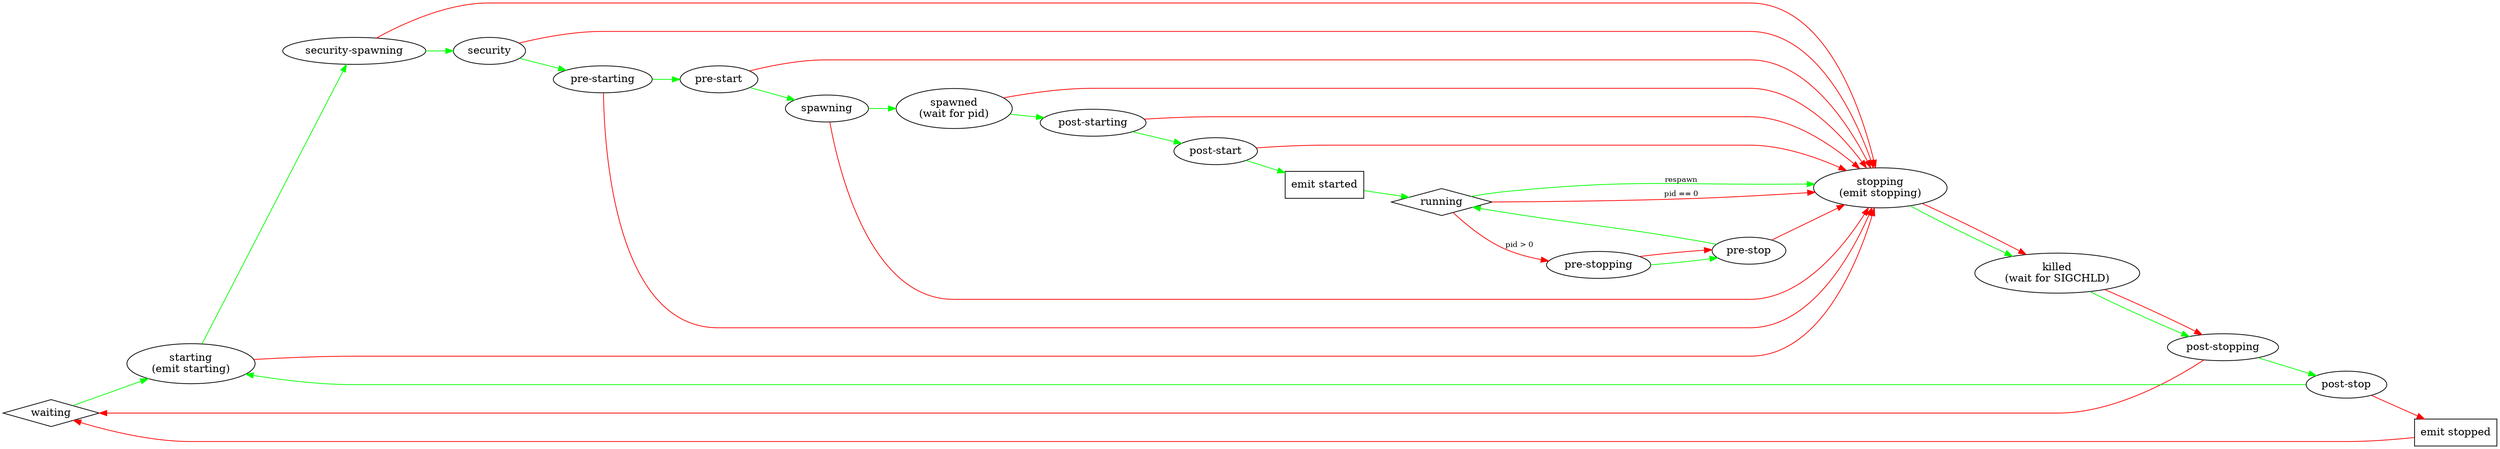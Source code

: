 /* Upstart state machine.
 *
 * Generate with:
 *   dot -Tpng -ostates.png states.dot
 *
 * Diamonds represent natural rest states in which we need to take an action
 * to change the goal.
 *
 * Ovals represent ordinary states which clear themselves when the process
 * being run, or the event that was emitted, finishes.
 *
 * Rectangles represent additional actions that are taken, they are not
 * states, instead you should follow through them to the next real state.
 *
 * Green arrows are followed while the goal is START.
 * Red arrows are followed while the goal is STOP.
 *
 * Note that from the running state, there are two read arrows leaving it;
 * these are chosen based on whether there is a process for the job or not.
 */

digraph {
	rankdir=LR;
	edge [fontsize=10];

	waiting [shape=diamond];
	starting [label="starting\n(emit starting)"];
	security [label="security"];
	security_spawning [label="security-spawning"];
	pre_starting [label="pre-starting"];
	pre_start [label="pre-start"];
	spawning [label="spawning"];
	spawned [label="spawned\n(wait for pid)"];
	post_starting [label="post-starting"];
	post_start [label="post-start"];
	emit_started [shape=rectangle,label="emit started"];
	running [shape=diamond];
	pre_stopping [label="pre-stopping"];
	pre_stop [label="pre-stop"];
	stopping [label="stopping\n(emit stopping)"];
	killed [label="killed\n(wait for SIGCHLD)"];
	post_stopping [label="post-stopping"];
	post_stop [label="post-stop"];
	emit_stopped [shape=rectangle,label="emit stopped"];

	waiting -> starting [color=green];

	starting -> security_spawning [color=green];
	starting -> stopping [color=red];

	security_spawning -> security [color=green];
	security_spawning -> stopping [color=red];

	security -> pre_starting [color=green];
	security -> stopping [color=red];

	pre_starting -> pre_start [color=green];
	pre_starting -> stopping [color=red];

	pre_start -> spawning [color=green];
	pre_start -> stopping [color=red];

	spawning -> spawned [color=green];
	spawning -> stopping [color=red];

	spawned -> post_starting [color=green];
	spawned -> stopping [color=red];

	post_starting -> post_start [color=green];
	post_starting -> stopping [color=red];

	post_start -> emit_started -> running [color=green];
	post_start -> stopping [color=red];

	running -> pre_stopping [color=red,label="pid > 0"];
	running -> stopping [color=red,label="pid == 0"];
	running -> stopping [color=green,label="respawn"];

	pre_stopping -> pre_stop [color=green];
	pre_stopping -> pre_stop [color=red];

	pre_stop -> running [color=green];
	pre_stop -> stopping [color=red];

	stopping -> killed [color=green];
	stopping -> killed [color=red];

	killed -> post_stopping [color=green];
	killed -> post_stopping [color=red];

	post_stopping -> post_stop [color=green];
	post_stopping -> waiting [color=red];

	post_stop -> starting [color=green];
	post_stop -> emit_stopped [color=red];

	emit_stopped -> waiting [color=red];
}
